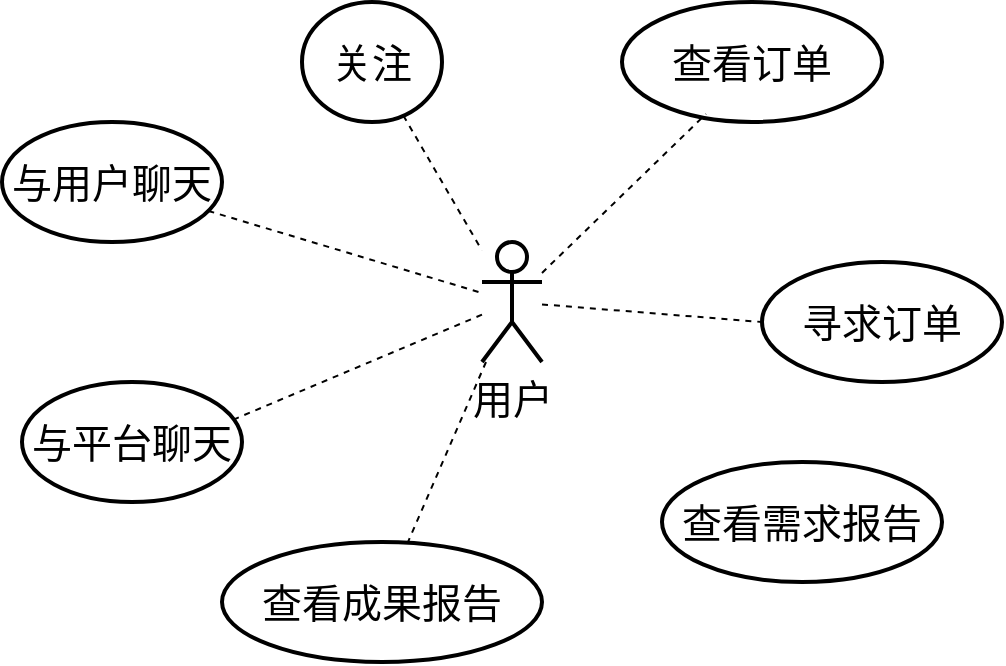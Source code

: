 <mxfile version="24.1.0" type="github">
  <diagram name="Page-1" id="c4acf3e9-155e-7222-9cf6-157b1a14988f">
    <mxGraphModel dx="946" dy="673" grid="1" gridSize="10" guides="1" tooltips="1" connect="1" arrows="1" fold="1" page="1" pageScale="1" pageWidth="850" pageHeight="1100" background="none" math="0" shadow="0">
      <root>
        <mxCell id="0" />
        <mxCell id="1" parent="0" />
        <mxCell id="kgqGU4TKHltl0eIKOpX1-1" value="用户" style="shape=umlActor;verticalLabelPosition=bottom;verticalAlign=top;html=1;outlineConnect=0;strokeWidth=2;fontSize=20;" vertex="1" parent="1">
          <mxGeometry x="420" y="360" width="30" height="60" as="geometry" />
        </mxCell>
        <mxCell id="kgqGU4TKHltl0eIKOpX1-2" value="查看订单" style="ellipse;whiteSpace=wrap;html=1;strokeWidth=2;fontSize=20;" vertex="1" parent="1">
          <mxGeometry x="490" y="240" width="130" height="60" as="geometry" />
        </mxCell>
        <mxCell id="kgqGU4TKHltl0eIKOpX1-3" value="寻求订单" style="ellipse;whiteSpace=wrap;html=1;strokeWidth=2;fontSize=20;" vertex="1" parent="1">
          <mxGeometry x="560" y="370" width="120" height="60" as="geometry" />
        </mxCell>
        <mxCell id="kgqGU4TKHltl0eIKOpX1-4" value="查看需求报告" style="ellipse;whiteSpace=wrap;html=1;strokeWidth=2;fontSize=20;" vertex="1" parent="1">
          <mxGeometry x="510" y="470" width="140" height="60" as="geometry" />
        </mxCell>
        <mxCell id="kgqGU4TKHltl0eIKOpX1-5" value="查看成果&lt;span style=&quot;background-color: initial; font-size: 20px;&quot;&gt;报告&lt;/span&gt;" style="ellipse;whiteSpace=wrap;html=1;strokeWidth=2;fontSize=20;" vertex="1" parent="1">
          <mxGeometry x="290" y="510" width="160" height="60" as="geometry" />
        </mxCell>
        <mxCell id="kgqGU4TKHltl0eIKOpX1-6" value="与平台聊天" style="ellipse;whiteSpace=wrap;html=1;strokeWidth=2;fontSize=20;" vertex="1" parent="1">
          <mxGeometry x="190" y="430" width="110" height="60" as="geometry" />
        </mxCell>
        <mxCell id="kgqGU4TKHltl0eIKOpX1-7" value="与用户&lt;span style=&quot;background-color: initial; font-size: 20px;&quot;&gt;聊天&lt;/span&gt;" style="ellipse;whiteSpace=wrap;html=1;strokeWidth=2;fontSize=20;" vertex="1" parent="1">
          <mxGeometry x="180" y="300" width="110" height="60" as="geometry" />
        </mxCell>
        <mxCell id="kgqGU4TKHltl0eIKOpX1-8" value="关注" style="ellipse;whiteSpace=wrap;html=1;strokeWidth=2;fontSize=20;" vertex="1" parent="1">
          <mxGeometry x="330" y="240" width="70" height="60" as="geometry" />
        </mxCell>
        <mxCell id="kgqGU4TKHltl0eIKOpX1-10" value="" style="endArrow=none;dashed=1;html=1;rounded=0;" edge="1" parent="1" source="kgqGU4TKHltl0eIKOpX1-8" target="kgqGU4TKHltl0eIKOpX1-1">
          <mxGeometry width="50" height="50" relative="1" as="geometry">
            <mxPoint x="400" y="370" as="sourcePoint" />
            <mxPoint x="450" y="320" as="targetPoint" />
          </mxGeometry>
        </mxCell>
        <mxCell id="kgqGU4TKHltl0eIKOpX1-11" value="" style="endArrow=none;dashed=1;html=1;rounded=0;" edge="1" parent="1" source="kgqGU4TKHltl0eIKOpX1-7" target="kgqGU4TKHltl0eIKOpX1-1">
          <mxGeometry width="50" height="50" relative="1" as="geometry">
            <mxPoint x="310.31" y="340.18" as="sourcePoint" />
            <mxPoint x="349.31" y="407.18" as="targetPoint" />
          </mxGeometry>
        </mxCell>
        <mxCell id="kgqGU4TKHltl0eIKOpX1-12" value="" style="endArrow=none;dashed=1;html=1;rounded=0;entryX=0.964;entryY=0.311;entryDx=0;entryDy=0;entryPerimeter=0;" edge="1" parent="1" source="kgqGU4TKHltl0eIKOpX1-1" target="kgqGU4TKHltl0eIKOpX1-6">
          <mxGeometry width="50" height="50" relative="1" as="geometry">
            <mxPoint x="400" y="370" as="sourcePoint" />
            <mxPoint x="450" y="320" as="targetPoint" />
          </mxGeometry>
        </mxCell>
        <mxCell id="kgqGU4TKHltl0eIKOpX1-13" value="" style="endArrow=none;dashed=1;html=1;rounded=0;entryX=0.323;entryY=0.933;entryDx=0;entryDy=0;entryPerimeter=0;" edge="1" parent="1" source="kgqGU4TKHltl0eIKOpX1-1" target="kgqGU4TKHltl0eIKOpX1-2">
          <mxGeometry width="50" height="50" relative="1" as="geometry">
            <mxPoint x="400" y="370" as="sourcePoint" />
            <mxPoint x="450" y="320" as="targetPoint" />
          </mxGeometry>
        </mxCell>
        <mxCell id="kgqGU4TKHltl0eIKOpX1-14" value="" style="endArrow=none;dashed=1;html=1;rounded=0;entryX=0;entryY=0.5;entryDx=0;entryDy=0;" edge="1" parent="1" source="kgqGU4TKHltl0eIKOpX1-1" target="kgqGU4TKHltl0eIKOpX1-3">
          <mxGeometry width="50" height="50" relative="1" as="geometry">
            <mxPoint x="400" y="370" as="sourcePoint" />
            <mxPoint x="450" y="320" as="targetPoint" />
          </mxGeometry>
        </mxCell>
        <mxCell id="kgqGU4TKHltl0eIKOpX1-15" value="" style="endArrow=none;dashed=1;html=1;rounded=0;" edge="1" parent="1" source="kgqGU4TKHltl0eIKOpX1-1" target="kgqGU4TKHltl0eIKOpX1-5">
          <mxGeometry width="50" height="50" relative="1" as="geometry">
            <mxPoint x="400" y="370" as="sourcePoint" />
            <mxPoint x="450" y="320" as="targetPoint" />
          </mxGeometry>
        </mxCell>
      </root>
    </mxGraphModel>
  </diagram>
</mxfile>
